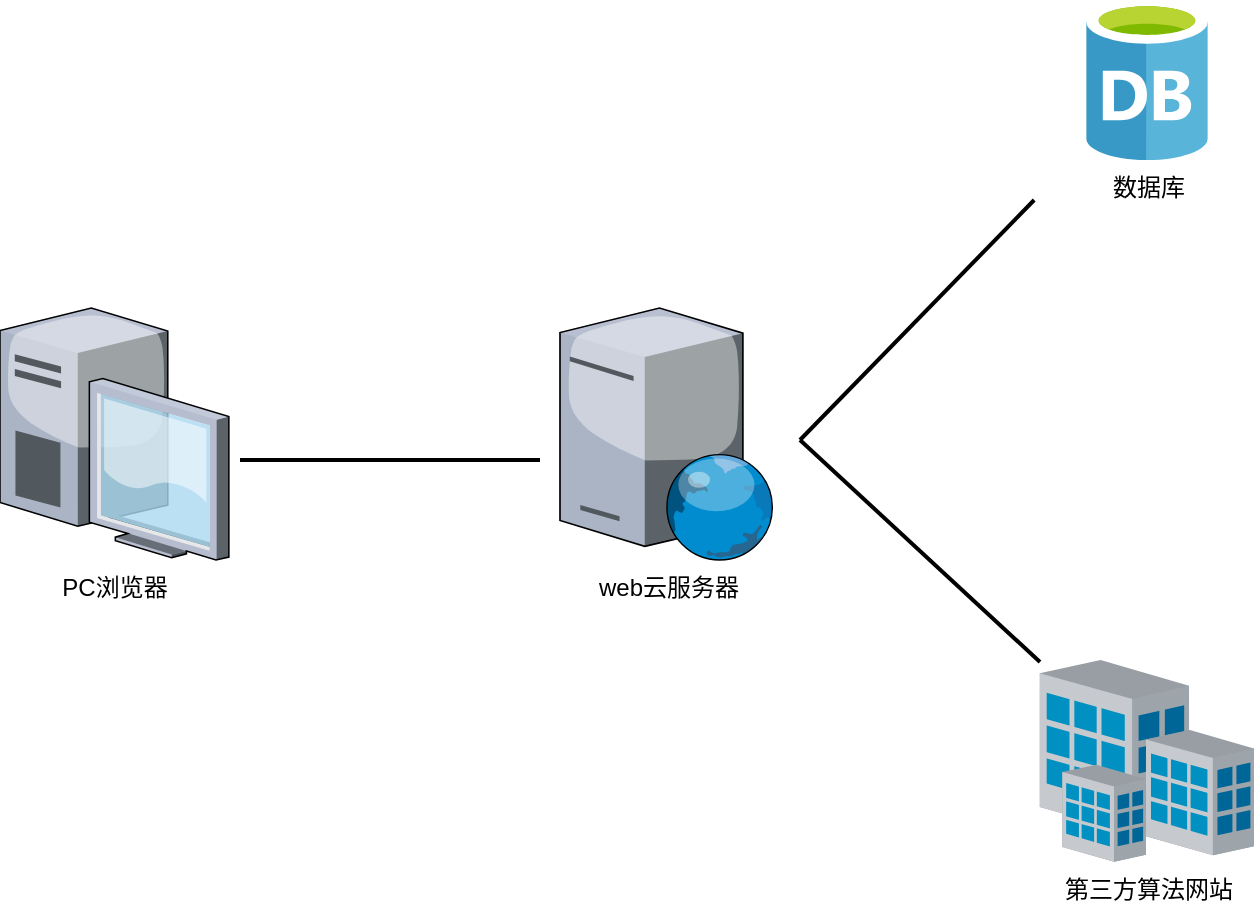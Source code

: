 <mxfile version="17.4.0" type="github">
  <diagram id="RXR-y1DdyRROtH35t_Nt" name="第 1 页">
    <mxGraphModel dx="1102" dy="591" grid="1" gridSize="10" guides="1" tooltips="1" connect="1" arrows="1" fold="1" page="1" pageScale="1" pageWidth="827" pageHeight="1169" math="0" shadow="0">
      <root>
        <mxCell id="0" />
        <mxCell id="1" parent="0" />
        <mxCell id="iZs6AOoeGe6oxFdF2lvO-2" value="数据库" style="sketch=0;aspect=fixed;html=1;points=[];align=center;image;fontSize=12;image=img/lib/mscae/Database_General.svg;" vertex="1" parent="1">
          <mxGeometry x="613.1" y="80" width="60.8" height="80" as="geometry" />
        </mxCell>
        <mxCell id="iZs6AOoeGe6oxFdF2lvO-4" value="第三方算法网站" style="verticalLabelPosition=bottom;sketch=0;aspect=fixed;html=1;verticalAlign=top;strokeColor=none;align=center;outlineConnect=0;shape=mxgraph.citrix.site;" vertex="1" parent="1">
          <mxGeometry x="590" y="410" width="107" height="101" as="geometry" />
        </mxCell>
        <mxCell id="iZs6AOoeGe6oxFdF2lvO-6" value="PC浏览器" style="verticalLabelPosition=bottom;sketch=0;aspect=fixed;html=1;verticalAlign=top;strokeColor=none;align=center;outlineConnect=0;shape=mxgraph.citrix.desktop;" vertex="1" parent="1">
          <mxGeometry x="70" y="234" width="114.43" height="126" as="geometry" />
        </mxCell>
        <mxCell id="iZs6AOoeGe6oxFdF2lvO-7" value="web云服务器" style="verticalLabelPosition=bottom;sketch=0;aspect=fixed;html=1;verticalAlign=top;strokeColor=none;align=center;outlineConnect=0;shape=mxgraph.citrix.web_server;" vertex="1" parent="1">
          <mxGeometry x="350" y="234" width="107.1" height="126" as="geometry" />
        </mxCell>
        <mxCell id="iZs6AOoeGe6oxFdF2lvO-19" value="" style="endArrow=none;html=1;rounded=0;strokeWidth=2;" edge="1" parent="1">
          <mxGeometry width="50" height="50" relative="1" as="geometry">
            <mxPoint x="190" y="310" as="sourcePoint" />
            <mxPoint x="340" y="310" as="targetPoint" />
          </mxGeometry>
        </mxCell>
        <mxCell id="iZs6AOoeGe6oxFdF2lvO-20" value="" style="endArrow=none;html=1;rounded=0;strokeWidth=2;" edge="1" parent="1">
          <mxGeometry width="50" height="50" relative="1" as="geometry">
            <mxPoint x="470" y="300" as="sourcePoint" />
            <mxPoint x="587.1" y="180" as="targetPoint" />
          </mxGeometry>
        </mxCell>
        <mxCell id="iZs6AOoeGe6oxFdF2lvO-21" value="" style="endArrow=none;html=1;rounded=0;strokeWidth=2;" edge="1" parent="1" target="iZs6AOoeGe6oxFdF2lvO-4">
          <mxGeometry width="50" height="50" relative="1" as="geometry">
            <mxPoint x="470" y="300" as="sourcePoint" />
            <mxPoint x="570" y="390" as="targetPoint" />
          </mxGeometry>
        </mxCell>
      </root>
    </mxGraphModel>
  </diagram>
</mxfile>
